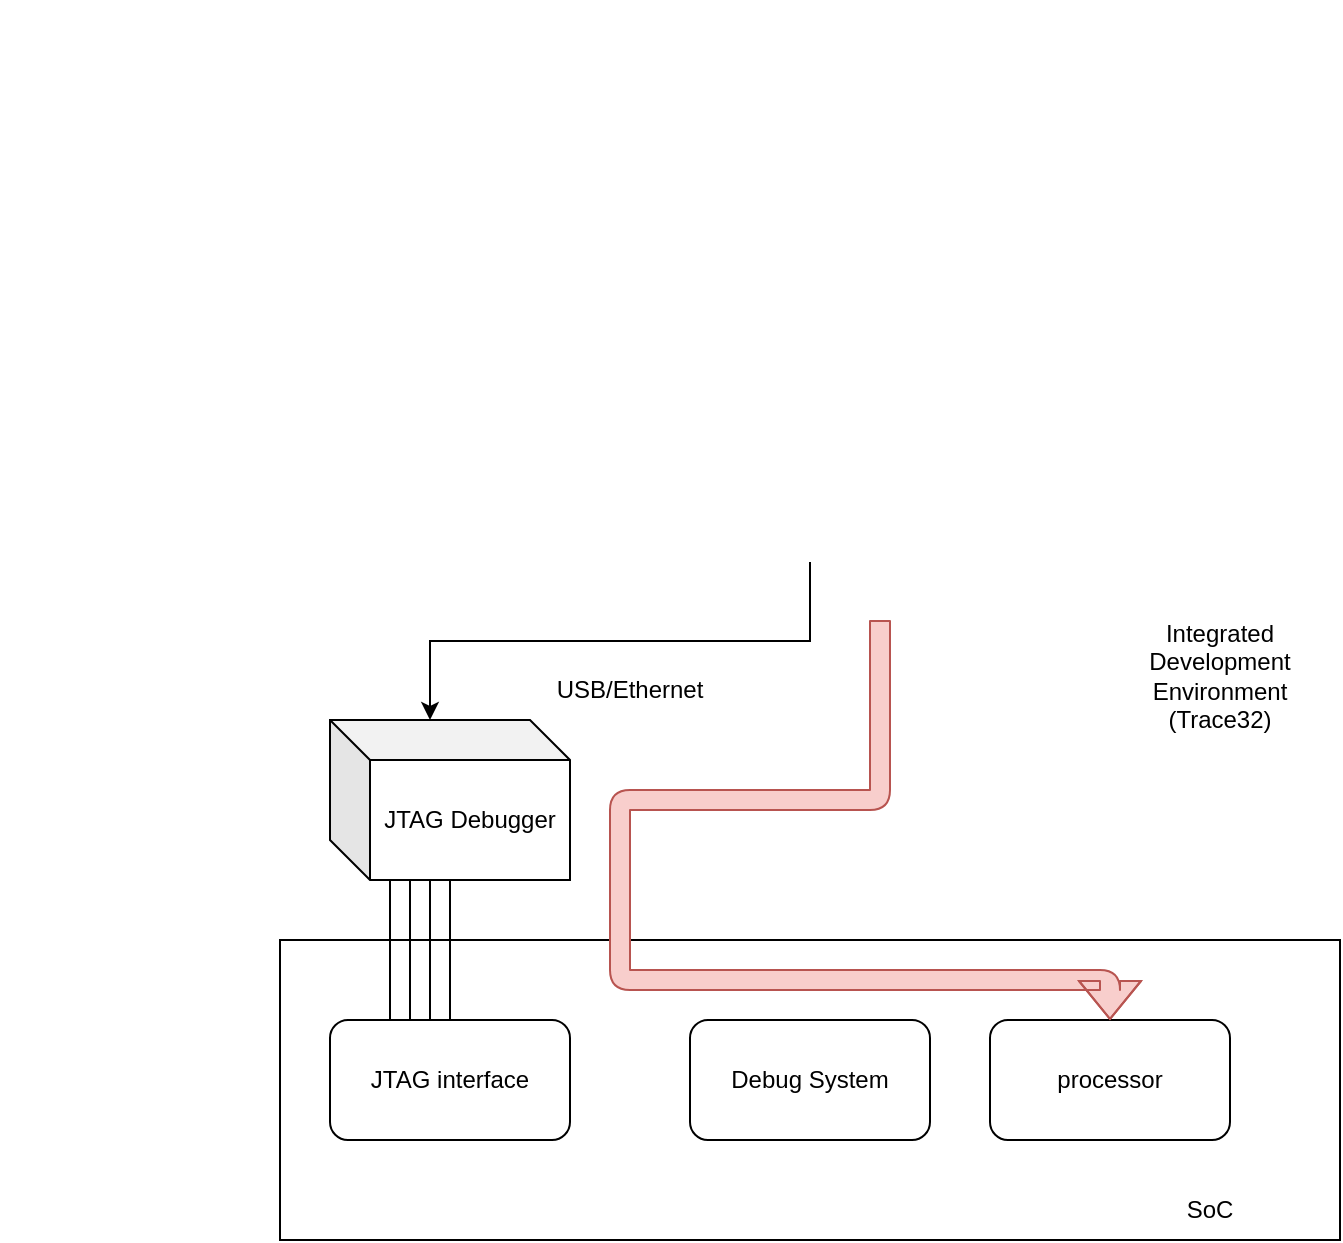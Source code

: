 <mxfile version="18.0.1" type="device"><diagram id="wuhW7sXyrjLbHAlxhsxd" name="Page-1"><mxGraphModel dx="1102" dy="1025" grid="1" gridSize="10" guides="1" tooltips="1" connect="1" arrows="1" fold="1" page="1" pageScale="1" pageWidth="850" pageHeight="1100" math="0" shadow="0"><root><mxCell id="0"/><mxCell id="1" parent="0"/><mxCell id="40RTikyBDUPxRBRGq_pd-4" value="" style="rounded=0;whiteSpace=wrap;html=1;fillColor=none;" vertex="1" parent="1"><mxGeometry x="160" y="870" width="530" height="150" as="geometry"/></mxCell><mxCell id="40RTikyBDUPxRBRGq_pd-1" value="processor" style="rounded=1;whiteSpace=wrap;html=1;" vertex="1" parent="1"><mxGeometry x="515" y="910" width="120" height="60" as="geometry"/></mxCell><mxCell id="40RTikyBDUPxRBRGq_pd-2" value="Debug System" style="rounded=1;whiteSpace=wrap;html=1;" vertex="1" parent="1"><mxGeometry x="365" y="910" width="120" height="60" as="geometry"/></mxCell><mxCell id="40RTikyBDUPxRBRGq_pd-3" value="JTAG interface" style="rounded=1;whiteSpace=wrap;html=1;" vertex="1" parent="1"><mxGeometry x="185" y="910" width="120" height="60" as="geometry"/></mxCell><mxCell id="40RTikyBDUPxRBRGq_pd-5" value="SoC" style="text;html=1;strokeColor=none;fillColor=none;align=center;verticalAlign=middle;whiteSpace=wrap;rounded=0;" vertex="1" parent="1"><mxGeometry x="595" y="990" width="60" height="30" as="geometry"/></mxCell><mxCell id="40RTikyBDUPxRBRGq_pd-10" value="" style="endArrow=none;html=1;rounded=0;" edge="1" parent="1"><mxGeometry width="50" height="50" relative="1" as="geometry"><mxPoint x="215" y="910" as="sourcePoint"/><mxPoint x="215" y="840" as="targetPoint"/></mxGeometry></mxCell><mxCell id="40RTikyBDUPxRBRGq_pd-11" value="" style="endArrow=none;html=1;rounded=0;" edge="1" parent="1"><mxGeometry width="50" height="50" relative="1" as="geometry"><mxPoint x="225" y="910" as="sourcePoint"/><mxPoint x="225" y="840" as="targetPoint"/></mxGeometry></mxCell><mxCell id="40RTikyBDUPxRBRGq_pd-12" value="" style="endArrow=none;html=1;rounded=0;" edge="1" parent="1"><mxGeometry width="50" height="50" relative="1" as="geometry"><mxPoint x="235" y="910" as="sourcePoint"/><mxPoint x="235" y="840" as="targetPoint"/></mxGeometry></mxCell><mxCell id="40RTikyBDUPxRBRGq_pd-13" value="" style="endArrow=none;html=1;rounded=0;" edge="1" parent="1"><mxGeometry width="50" height="50" relative="1" as="geometry"><mxPoint x="245" y="910" as="sourcePoint"/><mxPoint x="245" y="840" as="targetPoint"/></mxGeometry></mxCell><mxCell id="40RTikyBDUPxRBRGq_pd-14" value="JTAG Debugger" style="shape=cube;whiteSpace=wrap;html=1;boundedLbl=1;backgroundOutline=1;darkOpacity=0.05;darkOpacity2=0.1;fillColor=none;" vertex="1" parent="1"><mxGeometry x="185" y="760" width="120" height="80" as="geometry"/></mxCell><mxCell id="40RTikyBDUPxRBRGq_pd-16" style="edgeStyle=orthogonalEdgeStyle;rounded=0;orthogonalLoop=1;jettySize=auto;html=1;entryX=0;entryY=0;entryDx=50;entryDy=0;entryPerimeter=0;" edge="1" parent="1" source="40RTikyBDUPxRBRGq_pd-22" target="40RTikyBDUPxRBRGq_pd-14"><mxGeometry relative="1" as="geometry"><mxPoint x="430" y="695" as="sourcePoint"/></mxGeometry></mxCell><mxCell id="40RTikyBDUPxRBRGq_pd-17" value="Integrated Development Environment&lt;br&gt;(Trace32)" style="text;html=1;strokeColor=none;fillColor=none;align=center;verticalAlign=middle;whiteSpace=wrap;rounded=0;" vertex="1" parent="1"><mxGeometry x="570" y="695" width="120" height="85" as="geometry"/></mxCell><mxCell id="40RTikyBDUPxRBRGq_pd-18" value="USB/Ethernet" style="text;html=1;strokeColor=none;fillColor=none;align=center;verticalAlign=middle;whiteSpace=wrap;rounded=0;" vertex="1" parent="1"><mxGeometry x="305" y="730" width="60" height="30" as="geometry"/></mxCell><mxCell id="40RTikyBDUPxRBRGq_pd-19" value="" style="endArrow=classic;html=1;rounded=1;entryX=0.5;entryY=0;entryDx=0;entryDy=0;fillColor=#f8cecc;strokeColor=#b85450;shape=flexArrow;" edge="1" parent="1" target="40RTikyBDUPxRBRGq_pd-1"><mxGeometry width="50" height="50" relative="1" as="geometry"><mxPoint x="460" y="710" as="sourcePoint"/><mxPoint x="320" y="790" as="targetPoint"/><Array as="points"><mxPoint x="460" y="800"/><mxPoint x="330" y="800"/><mxPoint x="330" y="890"/><mxPoint x="575" y="890"/></Array></mxGeometry></mxCell><mxCell id="40RTikyBDUPxRBRGq_pd-22" value="" style="shape=image;verticalLabelPosition=bottom;labelBackgroundColor=default;verticalAlign=top;aspect=fixed;imageAspect=0;image=https://wiki.dave.eu/images/b/be/TRACE32_summary_view.png;" vertex="1" parent="1"><mxGeometry x="165" y="400" width="520" height="281" as="geometry"/></mxCell><mxCell id="40RTikyBDUPxRBRGq_pd-26" value="" style="shape=image;verticalLabelPosition=bottom;labelBackgroundColor=default;verticalAlign=top;aspect=fixed;imageAspect=0;image=https://www.st.com/content/dam/PartnerProgram/Lauterbach/ARM%20Lauterbach%20Power%20Debug%20Pro%20picture%20STP.png;" vertex="1" parent="1"><mxGeometry x="20" y="681" width="201.02" height="150" as="geometry"/></mxCell></root></mxGraphModel></diagram></mxfile>